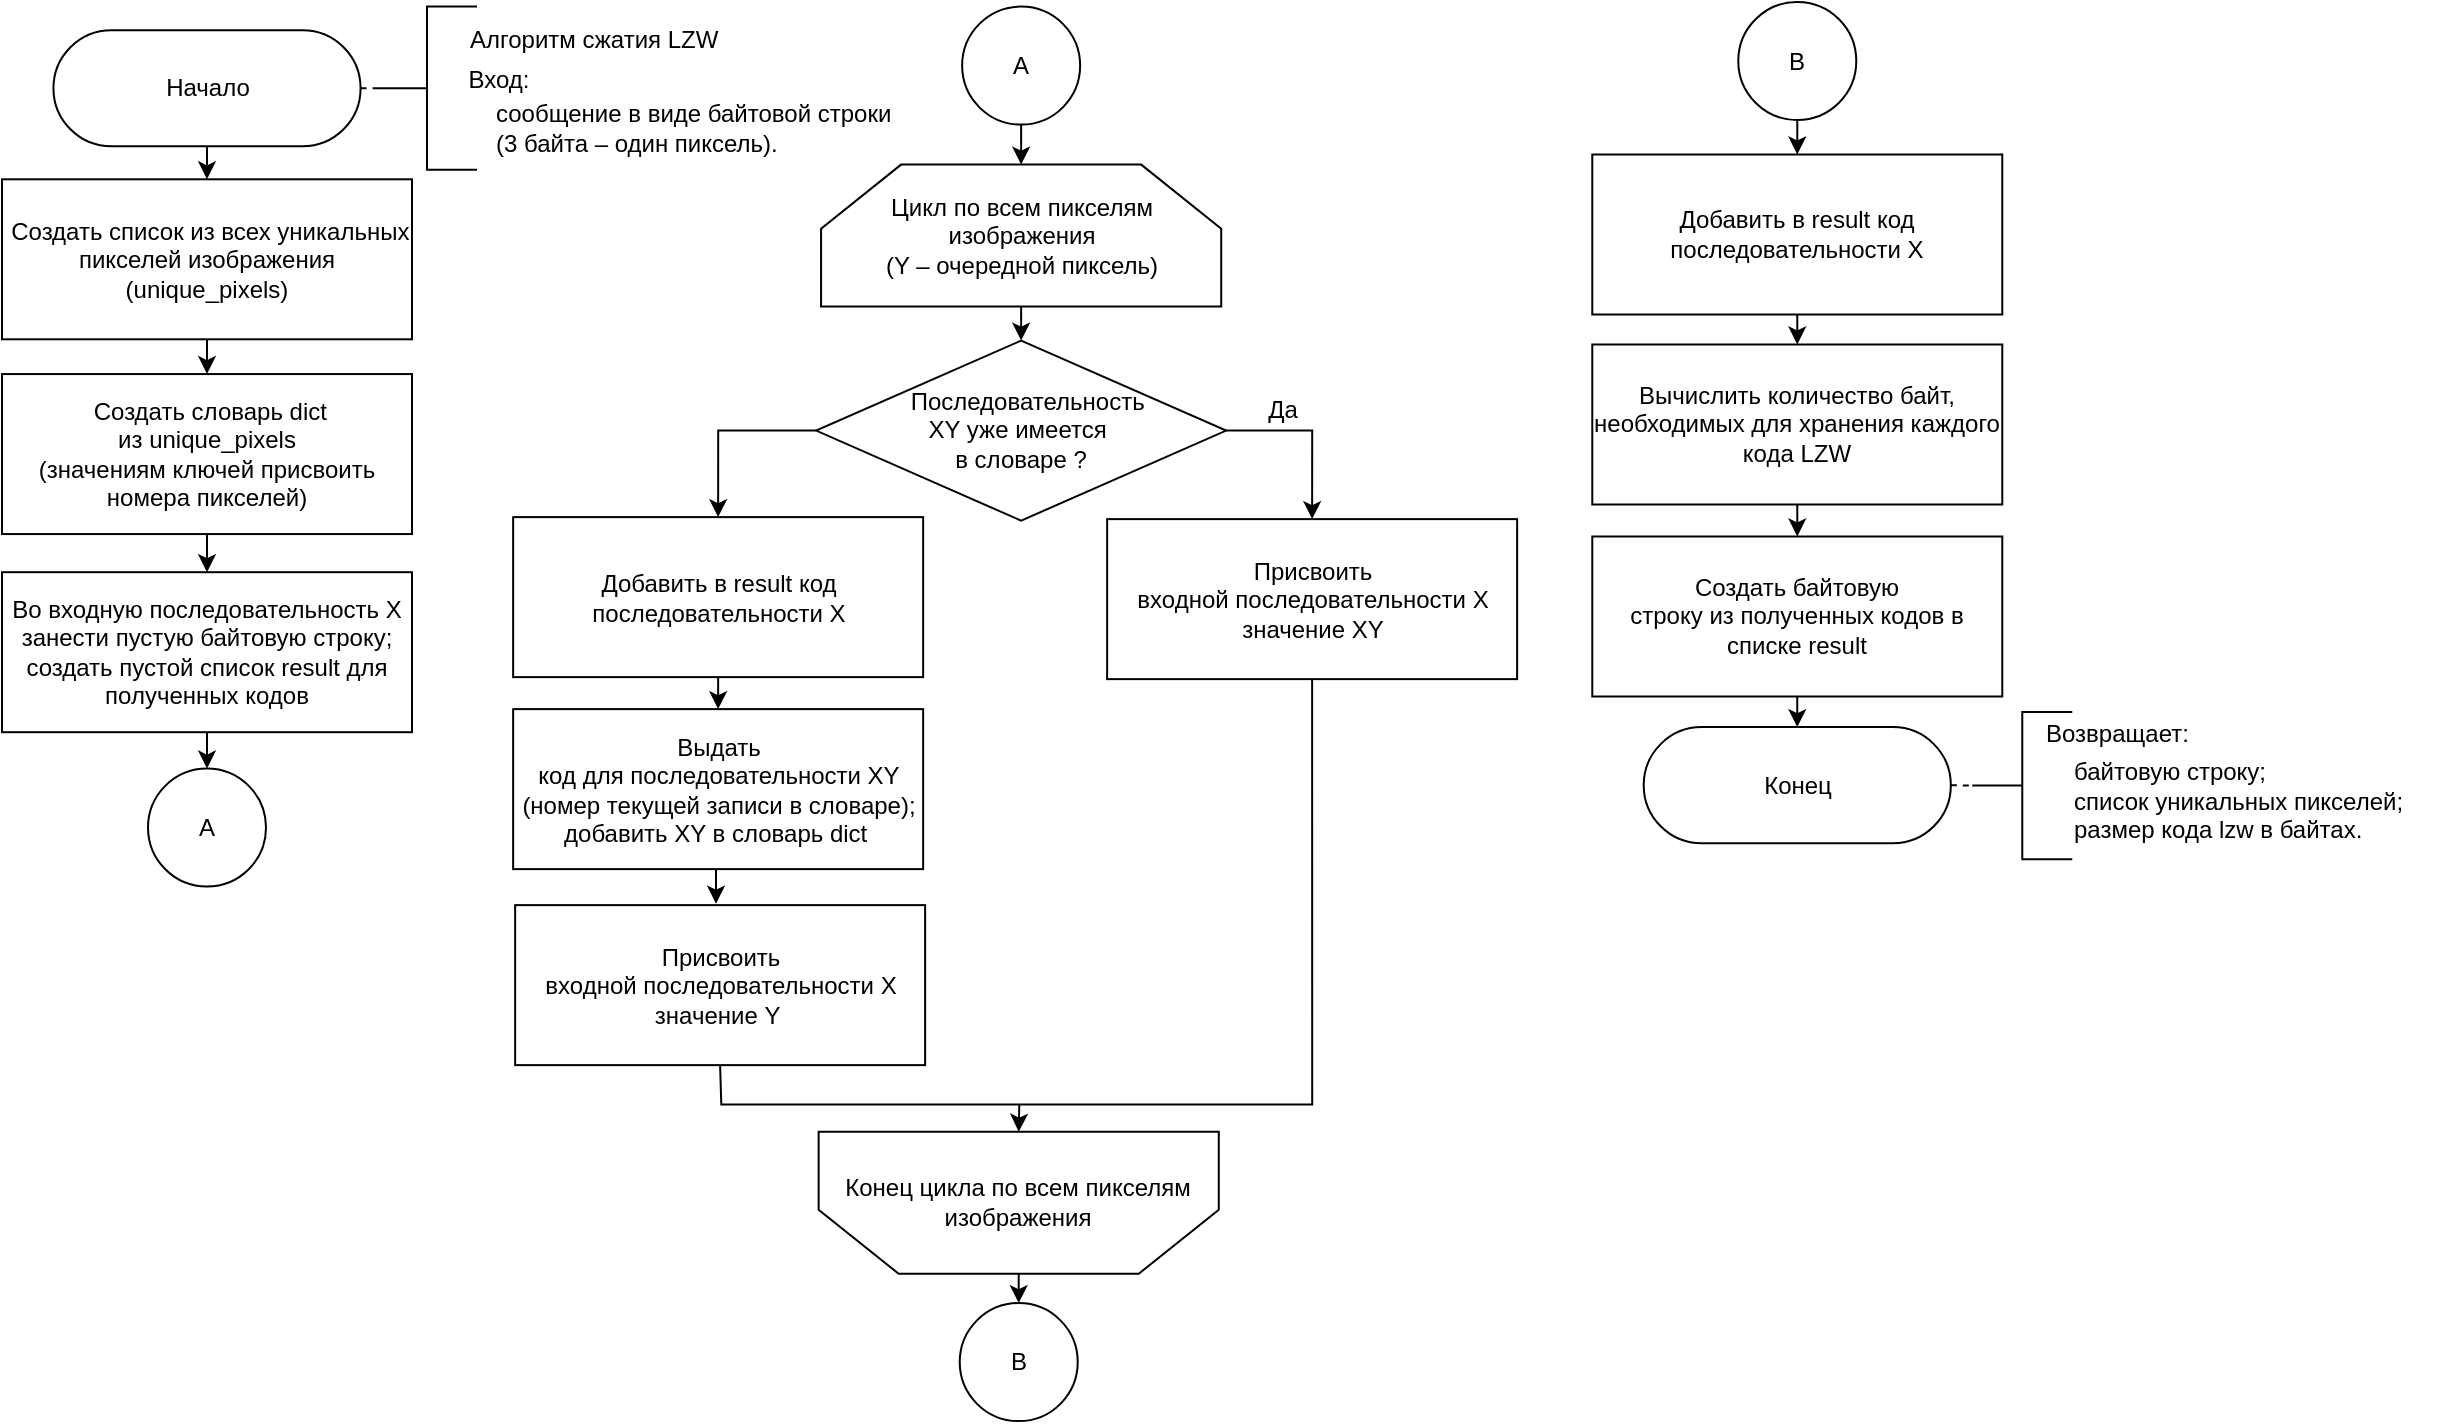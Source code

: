 <mxfile>
    <diagram id="eAn2iQd8hs0rxadPS-8o" name="Страница 1">
        <mxGraphModel dx="1538" dy="2072" grid="1" gridSize="10" guides="1" tooltips="1" connect="1" arrows="1" fold="1" page="1" pageScale="1" pageWidth="827" pageHeight="1169" math="0" shadow="0">
            <root>
                <mxCell id="0"/>
                <mxCell id="1" parent="0"/>
                <mxCell id="167" style="edgeStyle=none;html=1;entryX=0;entryY=0.5;entryDx=0;entryDy=0;entryPerimeter=0;fontSize=12;endArrow=none;endFill=0;dashed=1;exitX=0;exitY=0.5;exitDx=0;exitDy=0;" edge="1" parent="1" source="211" target="169">
                    <mxGeometry relative="1" as="geometry">
                        <mxPoint x="387.5" y="136.84" as="sourcePoint"/>
                    </mxGeometry>
                </mxCell>
                <mxCell id="168" style="edgeStyle=none;html=1;exitX=0.5;exitY=0;exitDx=0;exitDy=0;entryX=0.5;entryY=0;entryDx=0;entryDy=0;" edge="1" parent="1" target="193" source="211">
                    <mxGeometry relative="1" as="geometry">
                        <mxPoint x="297.5" y="154.1" as="targetPoint"/>
                        <mxPoint x="312.5" y="163.09" as="sourcePoint"/>
                    </mxGeometry>
                </mxCell>
                <mxCell id="169" value="" style="strokeWidth=1;html=1;shape=mxgraph.flowchart.annotation_2;align=left;labelPosition=right;pointerEvents=1;strokeColor=default;fontSize=13;gradientColor=none;" vertex="1" parent="1">
                    <mxGeometry x="217.5" y="32.31" width="50" height="81.62" as="geometry"/>
                </mxCell>
                <mxCell id="170" value="&lt;span style=&quot;font-size: 12px;&quot;&gt;&lt;font style=&quot;color: rgb(0, 0, 0);&quot;&gt;Алгоритм сжатия LZW&lt;/font&gt;&lt;/span&gt;" style="text;html=1;align=left;verticalAlign=middle;resizable=0;points=[];autosize=1;strokeColor=none;fillColor=none;fontSize=13;strokeWidth=1;" vertex="1" parent="1">
                    <mxGeometry x="262" y="33.03" width="150" height="30" as="geometry"/>
                </mxCell>
                <mxCell id="171" value="Вход:" style="text;html=1;align=center;verticalAlign=middle;resizable=0;points=[];autosize=1;strokeColor=none;fillColor=none;fontSize=12;" vertex="1" parent="1">
                    <mxGeometry x="252.5" y="54.12" width="50" height="30" as="geometry"/>
                </mxCell>
                <mxCell id="172" value="&lt;font&gt;&lt;font style=&quot;color: rgb(0, 0, 0);&quot;&gt;сообщение в виде&amp;nbsp;&lt;/font&gt;&lt;span style=&quot;background-color: transparent;&quot;&gt;&lt;font style=&quot;color: rgb(0, 0, 0);&quot;&gt;байтовой строки&lt;/font&gt;&lt;/span&gt;&lt;/font&gt;&lt;div&gt;&lt;span style=&quot;background-color: transparent;&quot;&gt;&lt;font style=&quot;color: rgb(0, 0, 0);&quot;&gt;(3 байта – один пиксель).&lt;/font&gt;&lt;/span&gt;&lt;/div&gt;" style="text;html=1;align=left;verticalAlign=middle;resizable=0;points=[];autosize=1;strokeColor=none;fillColor=none;fontSize=12;" vertex="1" parent="1">
                    <mxGeometry x="275" y="72.65" width="230" height="40" as="geometry"/>
                </mxCell>
                <mxCell id="173" style="edgeStyle=none;html=1;exitX=0.5;exitY=1;exitDx=0;exitDy=0;entryX=0.5;entryY=0;entryDx=0;entryDy=0;" edge="1" parent="1" source="174" target="198">
                    <mxGeometry relative="1" as="geometry">
                        <mxPoint x="296.5" y="321.1" as="sourcePoint"/>
                        <mxPoint x="296.5" y="339.1" as="targetPoint"/>
                    </mxGeometry>
                </mxCell>
                <mxCell id="174" value="&amp;nbsp;Создать словарь dict из&amp;nbsp;&lt;span style=&quot;color: rgb(0, 0, 0);&quot;&gt;unique_pixels&lt;/span&gt;&lt;div&gt;&lt;font style=&quot;color: rgb(0, 0, 0);&quot;&gt;(значениям ключей присвоить номера пикселей)&lt;/font&gt;&lt;/div&gt;" style="rounded=0;whiteSpace=wrap;html=1;strokeColor=default;strokeWidth=1;fontSize=12;gradientColor=none;" vertex="1" parent="1">
                    <mxGeometry x="30" y="216.03" width="205" height="80" as="geometry"/>
                </mxCell>
                <mxCell id="175" style="edgeStyle=orthogonalEdgeStyle;rounded=0;html=1;exitX=0.5;exitY=1;exitDx=0;exitDy=0;entryX=0.5;entryY=0;entryDx=0;entryDy=0;endArrow=classic;endFill=1;" edge="1" parent="1" source="176" target="186">
                    <mxGeometry relative="1" as="geometry"/>
                </mxCell>
                <mxCell id="176" value="&lt;span style=&quot;color: rgb(0, 0, 0);&quot;&gt;Добавить в result код последовательности X&lt;/span&gt;" style="rounded=0;whiteSpace=wrap;html=1;strokeColor=default;strokeWidth=1;fontSize=12;gradientColor=none;" vertex="1" parent="1">
                    <mxGeometry x="825.14" y="106.25" width="205" height="80" as="geometry"/>
                </mxCell>
                <mxCell id="177" style="edgeStyle=orthogonalEdgeStyle;rounded=0;html=1;exitX=1;exitY=0.5;exitDx=0;exitDy=0;entryX=0.5;entryY=0;entryDx=0;entryDy=0;endArrow=classic;endFill=1;" edge="1" parent="1" source="179" target="180">
                    <mxGeometry relative="1" as="geometry"/>
                </mxCell>
                <mxCell id="178" style="edgeStyle=orthogonalEdgeStyle;rounded=0;html=1;exitX=0;exitY=0.5;exitDx=0;exitDy=0;entryX=0.5;entryY=0;entryDx=0;entryDy=0;endArrow=classic;endFill=1;" edge="1" parent="1" source="179" target="200">
                    <mxGeometry relative="1" as="geometry"/>
                </mxCell>
                <mxCell id="179" value="&lt;span style=&quot;color: rgb(0, 0, 0);&quot;&gt;&amp;nbsp; Последовательность&lt;/span&gt;&lt;div&gt;&lt;font style=&quot;color: rgb(0, 0, 0);&quot;&gt;XY уже имеется&amp;nbsp;&lt;/font&gt;&lt;/div&gt;&lt;div&gt;&lt;font style=&quot;color: rgb(0, 0, 0);&quot;&gt;в словаре ?&lt;/font&gt;&lt;/div&gt;" style="rhombus;whiteSpace=wrap;html=1;" vertex="1" parent="1">
                    <mxGeometry x="437.07" y="199.31" width="205" height="90" as="geometry"/>
                </mxCell>
                <mxCell id="180" value="Присвоить входной&amp;nbsp;&lt;span style=&quot;color: rgb(0, 0, 0);&quot;&gt;последовательности&lt;/span&gt;&amp;nbsp;X значение XY" style="rounded=0;whiteSpace=wrap;html=1;strokeColor=default;strokeWidth=1;fontSize=12;gradientColor=none;" vertex="1" parent="1">
                    <mxGeometry x="582.57" y="288.56" width="205" height="80" as="geometry"/>
                </mxCell>
                <mxCell id="181" style="edgeStyle=orthogonalEdgeStyle;rounded=0;html=1;exitX=0.5;exitY=1;exitDx=0;exitDy=0;endArrow=classic;endFill=1;entryX=0.49;entryY=-0.009;entryDx=0;entryDy=0;entryPerimeter=0;" edge="1" parent="1" source="182" target="184">
                    <mxGeometry relative="1" as="geometry"/>
                </mxCell>
                <mxCell id="182" value="&lt;font style=&quot;color: rgb(0, 0, 0);&quot;&gt;Выдать код&amp;nbsp;&lt;/font&gt;&lt;span style=&quot;background-color: transparent;&quot;&gt;для&amp;nbsp;&lt;/span&gt;&lt;span style=&quot;color: rgb(0, 0, 0);&quot;&gt;последовательности&lt;/span&gt;&lt;span style=&quot;background-color: transparent;&quot;&gt;&amp;nbsp;XY&lt;/span&gt;&lt;div&gt;&lt;span style=&quot;background-color: transparent;&quot;&gt;&lt;font style=&quot;color: rgb(0, 0, 0);&quot;&gt;(номер текущей записи в словаре);&lt;/font&gt;&lt;/span&gt;&lt;div&gt;&lt;div&gt;&lt;div&gt;&lt;font style=&quot;color: rgb(0, 0, 0);&quot;&gt;добавить XY в словарь dict&amp;nbsp;&lt;/font&gt;&lt;/div&gt;&lt;/div&gt;&lt;/div&gt;&lt;/div&gt;" style="rounded=0;whiteSpace=wrap;html=1;strokeColor=default;strokeWidth=1;fontSize=12;gradientColor=none;" vertex="1" parent="1">
                    <mxGeometry x="285.57" y="383.56" width="205" height="80" as="geometry"/>
                </mxCell>
                <mxCell id="183" style="edgeStyle=orthogonalEdgeStyle;rounded=0;html=1;exitX=0.5;exitY=1;exitDx=0;exitDy=0;endArrow=none;endFill=0;entryX=0.5;entryY=1;entryDx=0;entryDy=0;" edge="1" parent="1" source="184" target="180">
                    <mxGeometry relative="1" as="geometry">
                        <Array as="points">
                            <mxPoint x="389.64" y="563.31"/>
                            <mxPoint x="389.64" y="581.31"/>
                            <mxPoint x="694.64" y="581.31"/>
                        </Array>
                        <mxPoint x="372.07" y="552.56" as="sourcePoint"/>
                        <mxPoint x="727.14" y="357.56" as="targetPoint"/>
                    </mxGeometry>
                </mxCell>
                <mxCell id="184" value="Присвоить входной&amp;nbsp;&lt;span style=&quot;color: rgb(0, 0, 0);&quot;&gt;последовательности&lt;/span&gt;&amp;nbsp;X значение Y&amp;nbsp;" style="rounded=0;whiteSpace=wrap;html=1;strokeColor=default;strokeWidth=1;fontSize=12;gradientColor=none;" vertex="1" parent="1">
                    <mxGeometry x="286.57" y="481.56" width="205" height="80" as="geometry"/>
                </mxCell>
                <mxCell id="185" style="edgeStyle=none;html=1;exitX=0.5;exitY=1;exitDx=0;exitDy=0;entryX=0.5;entryY=0;entryDx=0;entryDy=0;" edge="1" parent="1" source="186" target="195">
                    <mxGeometry relative="1" as="geometry"/>
                </mxCell>
                <mxCell id="186" value="Вычислить количество байт, необходимых для хранения каждого кода LZW" style="rounded=0;whiteSpace=wrap;html=1;strokeColor=default;strokeWidth=1;fontSize=12;gradientColor=none;" vertex="1" parent="1">
                    <mxGeometry x="825.14" y="201.25" width="205" height="80" as="geometry"/>
                </mxCell>
                <mxCell id="187" style="edgeStyle=none;html=1;entryX=0;entryY=0.5;entryDx=0;entryDy=0;entryPerimeter=0;fontSize=12;endArrow=none;endFill=0;dashed=1;exitX=0;exitY=0.5;exitDx=0;exitDy=0;" edge="1" parent="1" source="212" target="188">
                    <mxGeometry relative="1" as="geometry">
                        <mxPoint x="1106.64" y="419.81" as="sourcePoint"/>
                        <mxPoint x="1107.14" y="540.815" as="targetPoint"/>
                    </mxGeometry>
                </mxCell>
                <mxCell id="188" value="" style="strokeWidth=1;html=1;shape=mxgraph.flowchart.annotation_2;align=left;labelPosition=right;pointerEvents=1;strokeColor=default;fontSize=13;gradientColor=none;" vertex="1" parent="1">
                    <mxGeometry x="1015.14" y="385" width="50" height="73.62" as="geometry"/>
                </mxCell>
                <mxCell id="189" value="Возвращает:" style="text;html=1;align=left;verticalAlign=middle;resizable=0;points=[];autosize=1;strokeColor=none;fillColor=none;fontSize=12;" vertex="1" parent="1">
                    <mxGeometry x="1049.57" y="381.25" width="100" height="30" as="geometry"/>
                </mxCell>
                <mxCell id="190" value="&lt;br&gt;байтовую строку;&lt;div&gt;&lt;font style=&quot;color: rgb(0, 0, 0);&quot;&gt;список уникальных пикселей;&lt;/font&gt;&lt;/div&gt;&lt;div&gt;&lt;font style=&quot;color: rgb(0, 0, 0);&quot;&gt;размер кода lzw в байтах.&lt;/font&gt;&lt;/div&gt;" style="text;html=1;align=left;verticalAlign=middle;resizable=0;points=[];autosize=1;strokeColor=none;fillColor=none;fontSize=12;" vertex="1" parent="1">
                    <mxGeometry x="1064.14" y="386.81" width="190" height="70" as="geometry"/>
                </mxCell>
                <mxCell id="191" value="Да" style="text;html=1;align=center;verticalAlign=middle;resizable=0;points=[];autosize=1;strokeColor=none;fillColor=none;" vertex="1" parent="1">
                    <mxGeometry x="649.57" y="219.31" width="40" height="30" as="geometry"/>
                </mxCell>
                <mxCell id="192" style="edgeStyle=none;html=1;exitX=0.5;exitY=1;exitDx=0;exitDy=0;entryX=0.5;entryY=0;entryDx=0;entryDy=0;" edge="1" parent="1" source="193" target="174">
                    <mxGeometry relative="1" as="geometry"/>
                </mxCell>
                <mxCell id="193" value="&amp;nbsp;Создать список из всех уникальных пикселей изображения (unique_pixels)" style="rounded=0;whiteSpace=wrap;html=1;strokeColor=default;strokeWidth=1;fontSize=12;gradientColor=none;" vertex="1" parent="1">
                    <mxGeometry x="30" y="118.65" width="205" height="80" as="geometry"/>
                </mxCell>
                <mxCell id="194" style="edgeStyle=none;html=1;exitX=0.5;exitY=1;exitDx=0;exitDy=0;entryX=0.5;entryY=1;entryDx=0;entryDy=0;" edge="1" parent="1" source="195" target="212">
                    <mxGeometry relative="1" as="geometry">
                        <mxPoint x="1031.64" y="393.56" as="targetPoint"/>
                    </mxGeometry>
                </mxCell>
                <mxCell id="195" value="&lt;div&gt;&lt;span style=&quot;color: rgb(0, 0, 0); background-color: transparent;&quot;&gt;Создать байтовую&lt;/span&gt;&lt;/div&gt;&lt;div&gt;&lt;span style=&quot;color: rgb(0, 0, 0);&quot;&gt;строку из полученных кодов в списке result&lt;/span&gt;&lt;/div&gt;" style="rounded=0;whiteSpace=wrap;html=1;strokeColor=default;strokeWidth=1;fontSize=12;gradientColor=none;" vertex="1" parent="1">
                    <mxGeometry x="825.14" y="297.25" width="205" height="80" as="geometry"/>
                </mxCell>
                <mxCell id="196" style="edgeStyle=none;html=1;exitX=0.5;exitY=1;exitDx=0;exitDy=0;exitPerimeter=0;" edge="1" parent="1" target="179">
                    <mxGeometry relative="1" as="geometry">
                        <mxPoint x="549.57" y="223.38" as="targetPoint"/>
                        <mxPoint x="539.57" y="182.31" as="sourcePoint"/>
                    </mxGeometry>
                </mxCell>
                <mxCell id="197" style="edgeStyle=none;html=1;exitX=0.5;exitY=1;exitDx=0;exitDy=0;entryX=0;entryY=0.5;entryDx=0;entryDy=0;" edge="1" parent="1" source="198" target="208">
                    <mxGeometry relative="1" as="geometry">
                        <mxPoint x="295.07" y="448.03" as="targetPoint"/>
                    </mxGeometry>
                </mxCell>
                <mxCell id="198" value="&lt;span style=&quot;background-color: transparent;&quot;&gt;&lt;font style=&quot;color: rgb(0, 0, 0);&quot;&gt;Во входную&amp;nbsp;&lt;/font&gt;&lt;/span&gt;&lt;span style=&quot;color: rgb(0, 0, 0);&quot;&gt;последовательность&lt;/span&gt;&lt;span style=&quot;background-color: transparent;&quot;&gt;&lt;font style=&quot;color: rgb(0, 0, 0);&quot;&gt;&amp;nbsp;X занести пустую байтовую строку;&lt;/font&gt;&lt;/span&gt;&lt;div&gt;&lt;font style=&quot;color: rgb(0, 0, 0);&quot;&gt;создать пустой список result для полученных кодов&lt;/font&gt;&lt;/div&gt;" style="rounded=0;whiteSpace=wrap;html=1;strokeColor=default;strokeWidth=1;fontSize=12;gradientColor=none;" vertex="1" parent="1">
                    <mxGeometry x="30" y="315.1" width="205" height="80" as="geometry"/>
                </mxCell>
                <mxCell id="199" style="edgeStyle=none;html=1;exitX=0.5;exitY=1;exitDx=0;exitDy=0;entryX=0.5;entryY=0;entryDx=0;entryDy=0;" edge="1" parent="1" source="200" target="182">
                    <mxGeometry relative="1" as="geometry"/>
                </mxCell>
                <mxCell id="200" value="Добавить в result код последовательности X" style="rounded=0;whiteSpace=wrap;html=1;strokeColor=default;strokeWidth=1;fontSize=12;gradientColor=none;" vertex="1" parent="1">
                    <mxGeometry x="285.57" y="287.56" width="205" height="80" as="geometry"/>
                </mxCell>
                <mxCell id="201" style="edgeStyle=none;html=1;exitX=0.5;exitY=0;exitDx=0;exitDy=0;entryX=0.5;entryY=0;entryDx=0;entryDy=0;" edge="1" parent="1" source="210" target="203">
                    <mxGeometry relative="1" as="geometry">
                        <mxPoint x="540.82" y="664.87" as="sourcePoint"/>
                    </mxGeometry>
                </mxCell>
                <mxCell id="202" style="edgeStyle=none;html=1;entryX=0.5;entryY=1;entryDx=0;entryDy=0;" edge="1" parent="1" target="210">
                    <mxGeometry relative="1" as="geometry">
                        <mxPoint x="538.64" y="581.31" as="sourcePoint"/>
                        <mxPoint x="550.14" y="596.31" as="targetPoint"/>
                    </mxGeometry>
                </mxCell>
                <mxCell id="203" value="B" style="ellipse;whiteSpace=wrap;html=1;aspect=fixed;" vertex="1" parent="1">
                    <mxGeometry x="508.86" y="680.56" width="59" height="59" as="geometry"/>
                </mxCell>
                <mxCell id="204" style="edgeStyle=none;html=1;exitX=0.5;exitY=1;exitDx=0;exitDy=0;entryX=0.5;entryY=0;entryDx=0;entryDy=0;" edge="1" parent="1" source="205" target="176">
                    <mxGeometry relative="1" as="geometry"/>
                </mxCell>
                <mxCell id="205" value="B" style="ellipse;whiteSpace=wrap;html=1;aspect=fixed;" vertex="1" parent="1">
                    <mxGeometry x="898.14" y="30" width="59" height="59" as="geometry"/>
                </mxCell>
                <mxCell id="206" style="edgeStyle=none;html=1;exitX=0.5;exitY=1;exitDx=0;exitDy=0;" edge="1" parent="1" source="207" target="209">
                    <mxGeometry relative="1" as="geometry">
                        <mxPoint x="539.57" y="112.31" as="targetPoint"/>
                    </mxGeometry>
                </mxCell>
                <mxCell id="207" value="А" style="ellipse;whiteSpace=wrap;html=1;aspect=fixed;" vertex="1" parent="1">
                    <mxGeometry x="510.07" y="32.31" width="59" height="59" as="geometry"/>
                </mxCell>
                <mxCell id="208" value="А" style="ellipse;whiteSpace=wrap;html=1;aspect=fixed;direction=south;" vertex="1" parent="1">
                    <mxGeometry x="103.0" y="413.28" width="59" height="59" as="geometry"/>
                </mxCell>
                <mxCell id="209" value="&lt;span style=&quot;color: rgb(0, 0, 0);&quot;&gt;Цикл по всем пикселям изображения&lt;/span&gt;&lt;div&gt;&lt;font style=&quot;color: rgb(0, 0, 0);&quot;&gt;(Y – очередной пиксель)&lt;/font&gt;&lt;/div&gt;" style="shape=loopLimit;whiteSpace=wrap;html=1;size=40;" vertex="1" parent="1">
                    <mxGeometry x="439.54" y="111.31" width="200.07" height="71" as="geometry"/>
                </mxCell>
                <mxCell id="210" value="&lt;span style=&quot;color: rgb(0, 0, 0);&quot;&gt;Конец цикла по всем пикселям изображения&lt;/span&gt;" style="shape=loopLimit;whiteSpace=wrap;html=1;size=40;direction=west;" vertex="1" parent="1">
                    <mxGeometry x="438.32" y="594.87" width="200.07" height="71" as="geometry"/>
                </mxCell>
                <mxCell id="211" value="&lt;span style=&quot;color: rgb(0, 0, 0); font-family: Helvetica; font-size: 12px;&quot;&gt;Начало&lt;/span&gt;" style="rounded=1;whiteSpace=wrap;html=1;fontSize=14;spacing=3;strokeWidth=1;glass=0;flipH=1;flipV=0;rotation=0;direction=west;arcSize=50;fontFamily=Times New Roman;" vertex="1" parent="1">
                    <mxGeometry x="55.72" y="44.09" width="153.57" height="58.06" as="geometry"/>
                </mxCell>
                <mxCell id="212" value="&lt;span style=&quot;color: rgb(0, 0, 0); font-family: Helvetica; font-size: 12px;&quot;&gt;Конец&lt;/span&gt;" style="rounded=1;whiteSpace=wrap;html=1;fontSize=14;spacing=3;strokeWidth=1;glass=0;flipH=1;flipV=0;rotation=0;direction=west;arcSize=50;fontFamily=Times New Roman;" vertex="1" parent="1">
                    <mxGeometry x="850.85" y="392.56" width="153.57" height="58.06" as="geometry"/>
                </mxCell>
            </root>
        </mxGraphModel>
    </diagram>
</mxfile>